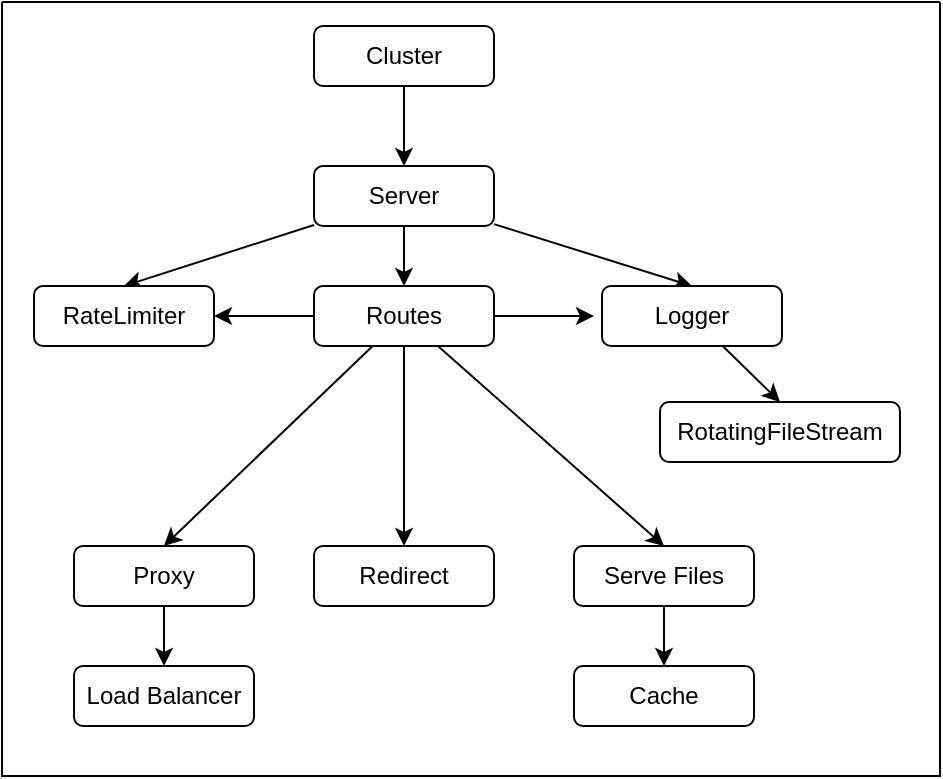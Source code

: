 <mxfile>
    <diagram id="62KyyrXUF0kl5ww13-tO" name="Page-1">
        <mxGraphModel dx="777" dy="928" grid="0" gridSize="10" guides="1" tooltips="1" connect="1" arrows="1" fold="1" page="1" pageScale="1" pageWidth="827" pageHeight="1169" background="#ffffff" math="0" shadow="0">
            <root>
                <mxCell id="0"/>
                <mxCell id="1" parent="0"/>
                <mxCell id="28" style="edgeStyle=none;html=1;entryX=0.5;entryY=0;entryDx=0;entryDy=0;" edge="1" parent="1" source="2" target="3">
                    <mxGeometry relative="1" as="geometry"/>
                </mxCell>
                <mxCell id="2" value="Cluster" style="rounded=1;whiteSpace=wrap;html=1;" vertex="1" parent="1">
                    <mxGeometry x="270" y="110" width="90" height="30" as="geometry"/>
                </mxCell>
                <mxCell id="12" style="edgeStyle=none;html=1;entryX=0.5;entryY=0;entryDx=0;entryDy=0;" edge="1" parent="1" source="3" target="7">
                    <mxGeometry relative="1" as="geometry"/>
                </mxCell>
                <mxCell id="14" style="edgeStyle=none;html=1;entryX=0.5;entryY=0;entryDx=0;entryDy=0;" edge="1" parent="1" source="3" target="6">
                    <mxGeometry relative="1" as="geometry"/>
                </mxCell>
                <mxCell id="15" style="edgeStyle=none;html=1;entryX=0.5;entryY=0;entryDx=0;entryDy=0;" edge="1" parent="1" source="3" target="9">
                    <mxGeometry relative="1" as="geometry"/>
                </mxCell>
                <mxCell id="3" value="Server" style="rounded=1;whiteSpace=wrap;html=1;" vertex="1" parent="1">
                    <mxGeometry x="270" y="180" width="90" height="30" as="geometry"/>
                </mxCell>
                <mxCell id="21" style="edgeStyle=none;html=1;entryX=0.5;entryY=0;entryDx=0;entryDy=0;" edge="1" parent="1" source="6" target="20">
                    <mxGeometry relative="1" as="geometry"/>
                </mxCell>
                <mxCell id="6" value="Logger" style="rounded=1;whiteSpace=wrap;html=1;" vertex="1" parent="1">
                    <mxGeometry x="414" y="240" width="90" height="30" as="geometry"/>
                </mxCell>
                <mxCell id="7" value="RateLimiter" style="rounded=1;whiteSpace=wrap;html=1;" vertex="1" parent="1">
                    <mxGeometry x="130" y="240" width="90" height="30" as="geometry"/>
                </mxCell>
                <mxCell id="10" style="edgeStyle=none;html=1;entryX=1;entryY=0.5;entryDx=0;entryDy=0;" edge="1" parent="1" source="9" target="7">
                    <mxGeometry relative="1" as="geometry"/>
                </mxCell>
                <mxCell id="11" style="edgeStyle=none;html=1;" edge="1" parent="1" source="9">
                    <mxGeometry relative="1" as="geometry">
                        <mxPoint x="410" y="255" as="targetPoint"/>
                    </mxGeometry>
                </mxCell>
                <mxCell id="22" style="edgeStyle=none;html=1;entryX=0.5;entryY=0;entryDx=0;entryDy=0;" edge="1" parent="1" source="9" target="16">
                    <mxGeometry relative="1" as="geometry"/>
                </mxCell>
                <mxCell id="23" style="edgeStyle=none;html=1;" edge="1" parent="1" source="9" target="17">
                    <mxGeometry relative="1" as="geometry"/>
                </mxCell>
                <mxCell id="24" style="edgeStyle=none;html=1;entryX=0.5;entryY=0;entryDx=0;entryDy=0;" edge="1" parent="1" source="9" target="18">
                    <mxGeometry relative="1" as="geometry"/>
                </mxCell>
                <mxCell id="9" value="Routes" style="rounded=1;whiteSpace=wrap;html=1;" vertex="1" parent="1">
                    <mxGeometry x="270" y="240" width="90" height="30" as="geometry"/>
                </mxCell>
                <mxCell id="27" style="edgeStyle=none;html=1;entryX=0.5;entryY=0;entryDx=0;entryDy=0;" edge="1" parent="1" source="16" target="26">
                    <mxGeometry relative="1" as="geometry"/>
                </mxCell>
                <mxCell id="16" value="Proxy" style="rounded=1;whiteSpace=wrap;html=1;" vertex="1" parent="1">
                    <mxGeometry x="150" y="370" width="90" height="30" as="geometry"/>
                </mxCell>
                <mxCell id="17" value="Redirect" style="rounded=1;whiteSpace=wrap;html=1;" vertex="1" parent="1">
                    <mxGeometry x="270" y="370" width="90" height="30" as="geometry"/>
                </mxCell>
                <mxCell id="25" style="edgeStyle=none;html=1;" edge="1" parent="1" source="18" target="19">
                    <mxGeometry relative="1" as="geometry"/>
                </mxCell>
                <mxCell id="18" value="Serve Files" style="rounded=1;whiteSpace=wrap;html=1;" vertex="1" parent="1">
                    <mxGeometry x="400" y="370" width="90" height="30" as="geometry"/>
                </mxCell>
                <mxCell id="19" value="Cache" style="rounded=1;whiteSpace=wrap;html=1;" vertex="1" parent="1">
                    <mxGeometry x="400" y="430" width="90" height="30" as="geometry"/>
                </mxCell>
                <mxCell id="20" value="RotatingFileStream" style="rounded=1;whiteSpace=wrap;html=1;" vertex="1" parent="1">
                    <mxGeometry x="443" y="298" width="120" height="30" as="geometry"/>
                </mxCell>
                <mxCell id="26" value="Load Balancer" style="rounded=1;whiteSpace=wrap;html=1;" vertex="1" parent="1">
                    <mxGeometry x="150" y="430" width="90" height="30" as="geometry"/>
                </mxCell>
                <mxCell id="30" value="" style="swimlane;startSize=0;" vertex="1" parent="1">
                    <mxGeometry x="114" y="98" width="469" height="387" as="geometry"/>
                </mxCell>
            </root>
        </mxGraphModel>
    </diagram>
</mxfile>